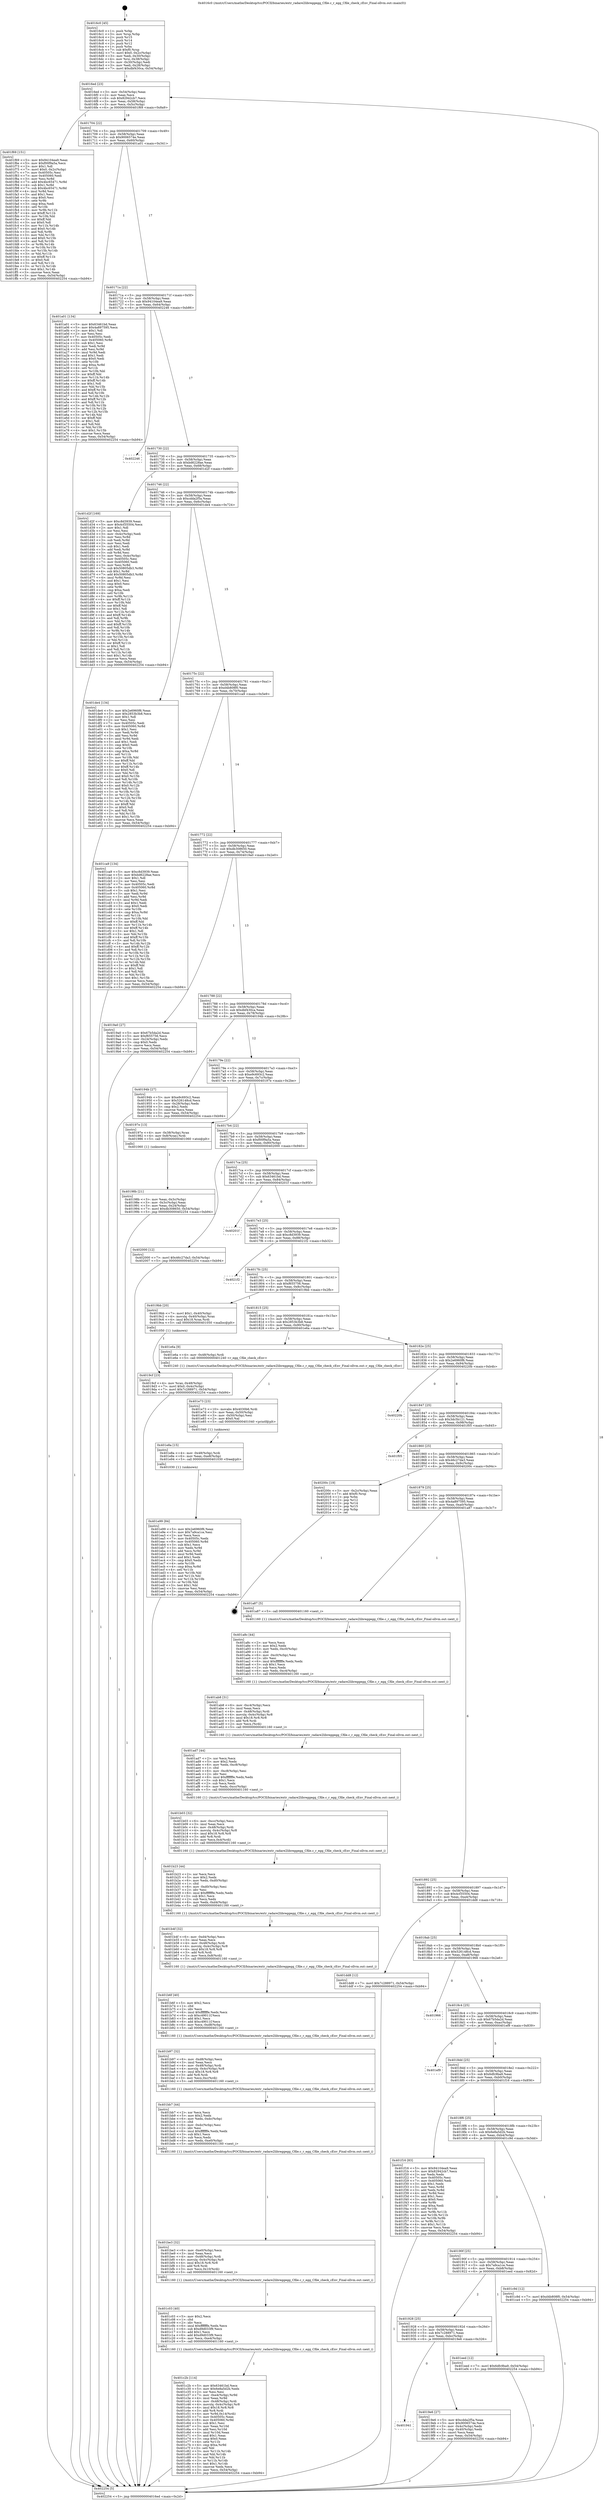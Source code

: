 digraph "0x4016c0" {
  label = "0x4016c0 (/mnt/c/Users/mathe/Desktop/tcc/POCII/binaries/extr_radare2libreggegg_Cfile.c_r_egg_Cfile_check_cEnv_Final-ollvm.out::main(0))"
  labelloc = "t"
  node[shape=record]

  Entry [label="",width=0.3,height=0.3,shape=circle,fillcolor=black,style=filled]
  "0x4016ed" [label="{
     0x4016ed [23]\l
     | [instrs]\l
     &nbsp;&nbsp;0x4016ed \<+3\>: mov -0x54(%rbp),%eax\l
     &nbsp;&nbsp;0x4016f0 \<+2\>: mov %eax,%ecx\l
     &nbsp;&nbsp;0x4016f2 \<+6\>: sub $0x82942cb7,%ecx\l
     &nbsp;&nbsp;0x4016f8 \<+3\>: mov %eax,-0x58(%rbp)\l
     &nbsp;&nbsp;0x4016fb \<+3\>: mov %ecx,-0x5c(%rbp)\l
     &nbsp;&nbsp;0x4016fe \<+6\>: je 0000000000401f69 \<main+0x8a9\>\l
  }"]
  "0x401f69" [label="{
     0x401f69 [151]\l
     | [instrs]\l
     &nbsp;&nbsp;0x401f69 \<+5\>: mov $0x94104ea9,%eax\l
     &nbsp;&nbsp;0x401f6e \<+5\>: mov $0xf00f9a5a,%ecx\l
     &nbsp;&nbsp;0x401f73 \<+2\>: mov $0x1,%dl\l
     &nbsp;&nbsp;0x401f75 \<+7\>: movl $0x0,-0x2c(%rbp)\l
     &nbsp;&nbsp;0x401f7c \<+7\>: mov 0x40505c,%esi\l
     &nbsp;&nbsp;0x401f83 \<+7\>: mov 0x405060,%edi\l
     &nbsp;&nbsp;0x401f8a \<+3\>: mov %esi,%r8d\l
     &nbsp;&nbsp;0x401f8d \<+7\>: add $0x4bc65471,%r8d\l
     &nbsp;&nbsp;0x401f94 \<+4\>: sub $0x1,%r8d\l
     &nbsp;&nbsp;0x401f98 \<+7\>: sub $0x4bc65471,%r8d\l
     &nbsp;&nbsp;0x401f9f \<+4\>: imul %r8d,%esi\l
     &nbsp;&nbsp;0x401fa3 \<+3\>: and $0x1,%esi\l
     &nbsp;&nbsp;0x401fa6 \<+3\>: cmp $0x0,%esi\l
     &nbsp;&nbsp;0x401fa9 \<+4\>: sete %r9b\l
     &nbsp;&nbsp;0x401fad \<+3\>: cmp $0xa,%edi\l
     &nbsp;&nbsp;0x401fb0 \<+4\>: setl %r10b\l
     &nbsp;&nbsp;0x401fb4 \<+3\>: mov %r9b,%r11b\l
     &nbsp;&nbsp;0x401fb7 \<+4\>: xor $0xff,%r11b\l
     &nbsp;&nbsp;0x401fbb \<+3\>: mov %r10b,%bl\l
     &nbsp;&nbsp;0x401fbe \<+3\>: xor $0xff,%bl\l
     &nbsp;&nbsp;0x401fc1 \<+3\>: xor $0x0,%dl\l
     &nbsp;&nbsp;0x401fc4 \<+3\>: mov %r11b,%r14b\l
     &nbsp;&nbsp;0x401fc7 \<+4\>: and $0x0,%r14b\l
     &nbsp;&nbsp;0x401fcb \<+3\>: and %dl,%r9b\l
     &nbsp;&nbsp;0x401fce \<+3\>: mov %bl,%r15b\l
     &nbsp;&nbsp;0x401fd1 \<+4\>: and $0x0,%r15b\l
     &nbsp;&nbsp;0x401fd5 \<+3\>: and %dl,%r10b\l
     &nbsp;&nbsp;0x401fd8 \<+3\>: or %r9b,%r14b\l
     &nbsp;&nbsp;0x401fdb \<+3\>: or %r10b,%r15b\l
     &nbsp;&nbsp;0x401fde \<+3\>: xor %r15b,%r14b\l
     &nbsp;&nbsp;0x401fe1 \<+3\>: or %bl,%r11b\l
     &nbsp;&nbsp;0x401fe4 \<+4\>: xor $0xff,%r11b\l
     &nbsp;&nbsp;0x401fe8 \<+3\>: or $0x0,%dl\l
     &nbsp;&nbsp;0x401feb \<+3\>: and %dl,%r11b\l
     &nbsp;&nbsp;0x401fee \<+3\>: or %r11b,%r14b\l
     &nbsp;&nbsp;0x401ff1 \<+4\>: test $0x1,%r14b\l
     &nbsp;&nbsp;0x401ff5 \<+3\>: cmovne %ecx,%eax\l
     &nbsp;&nbsp;0x401ff8 \<+3\>: mov %eax,-0x54(%rbp)\l
     &nbsp;&nbsp;0x401ffb \<+5\>: jmp 0000000000402254 \<main+0xb94\>\l
  }"]
  "0x401704" [label="{
     0x401704 [22]\l
     | [instrs]\l
     &nbsp;&nbsp;0x401704 \<+5\>: jmp 0000000000401709 \<main+0x49\>\l
     &nbsp;&nbsp;0x401709 \<+3\>: mov -0x58(%rbp),%eax\l
     &nbsp;&nbsp;0x40170c \<+5\>: sub $0x9006574e,%eax\l
     &nbsp;&nbsp;0x401711 \<+3\>: mov %eax,-0x60(%rbp)\l
     &nbsp;&nbsp;0x401714 \<+6\>: je 0000000000401a01 \<main+0x341\>\l
  }"]
  Exit [label="",width=0.3,height=0.3,shape=circle,fillcolor=black,style=filled,peripheries=2]
  "0x401a01" [label="{
     0x401a01 [134]\l
     | [instrs]\l
     &nbsp;&nbsp;0x401a01 \<+5\>: mov $0x63461bd,%eax\l
     &nbsp;&nbsp;0x401a06 \<+5\>: mov $0x4a897595,%ecx\l
     &nbsp;&nbsp;0x401a0b \<+2\>: mov $0x1,%dl\l
     &nbsp;&nbsp;0x401a0d \<+2\>: xor %esi,%esi\l
     &nbsp;&nbsp;0x401a0f \<+7\>: mov 0x40505c,%edi\l
     &nbsp;&nbsp;0x401a16 \<+8\>: mov 0x405060,%r8d\l
     &nbsp;&nbsp;0x401a1e \<+3\>: sub $0x1,%esi\l
     &nbsp;&nbsp;0x401a21 \<+3\>: mov %edi,%r9d\l
     &nbsp;&nbsp;0x401a24 \<+3\>: add %esi,%r9d\l
     &nbsp;&nbsp;0x401a27 \<+4\>: imul %r9d,%edi\l
     &nbsp;&nbsp;0x401a2b \<+3\>: and $0x1,%edi\l
     &nbsp;&nbsp;0x401a2e \<+3\>: cmp $0x0,%edi\l
     &nbsp;&nbsp;0x401a31 \<+4\>: sete %r10b\l
     &nbsp;&nbsp;0x401a35 \<+4\>: cmp $0xa,%r8d\l
     &nbsp;&nbsp;0x401a39 \<+4\>: setl %r11b\l
     &nbsp;&nbsp;0x401a3d \<+3\>: mov %r10b,%bl\l
     &nbsp;&nbsp;0x401a40 \<+3\>: xor $0xff,%bl\l
     &nbsp;&nbsp;0x401a43 \<+3\>: mov %r11b,%r14b\l
     &nbsp;&nbsp;0x401a46 \<+4\>: xor $0xff,%r14b\l
     &nbsp;&nbsp;0x401a4a \<+3\>: xor $0x1,%dl\l
     &nbsp;&nbsp;0x401a4d \<+3\>: mov %bl,%r15b\l
     &nbsp;&nbsp;0x401a50 \<+4\>: and $0xff,%r15b\l
     &nbsp;&nbsp;0x401a54 \<+3\>: and %dl,%r10b\l
     &nbsp;&nbsp;0x401a57 \<+3\>: mov %r14b,%r12b\l
     &nbsp;&nbsp;0x401a5a \<+4\>: and $0xff,%r12b\l
     &nbsp;&nbsp;0x401a5e \<+3\>: and %dl,%r11b\l
     &nbsp;&nbsp;0x401a61 \<+3\>: or %r10b,%r15b\l
     &nbsp;&nbsp;0x401a64 \<+3\>: or %r11b,%r12b\l
     &nbsp;&nbsp;0x401a67 \<+3\>: xor %r12b,%r15b\l
     &nbsp;&nbsp;0x401a6a \<+3\>: or %r14b,%bl\l
     &nbsp;&nbsp;0x401a6d \<+3\>: xor $0xff,%bl\l
     &nbsp;&nbsp;0x401a70 \<+3\>: or $0x1,%dl\l
     &nbsp;&nbsp;0x401a73 \<+2\>: and %dl,%bl\l
     &nbsp;&nbsp;0x401a75 \<+3\>: or %bl,%r15b\l
     &nbsp;&nbsp;0x401a78 \<+4\>: test $0x1,%r15b\l
     &nbsp;&nbsp;0x401a7c \<+3\>: cmovne %ecx,%eax\l
     &nbsp;&nbsp;0x401a7f \<+3\>: mov %eax,-0x54(%rbp)\l
     &nbsp;&nbsp;0x401a82 \<+5\>: jmp 0000000000402254 \<main+0xb94\>\l
  }"]
  "0x40171a" [label="{
     0x40171a [22]\l
     | [instrs]\l
     &nbsp;&nbsp;0x40171a \<+5\>: jmp 000000000040171f \<main+0x5f\>\l
     &nbsp;&nbsp;0x40171f \<+3\>: mov -0x58(%rbp),%eax\l
     &nbsp;&nbsp;0x401722 \<+5\>: sub $0x94104ea9,%eax\l
     &nbsp;&nbsp;0x401727 \<+3\>: mov %eax,-0x64(%rbp)\l
     &nbsp;&nbsp;0x40172a \<+6\>: je 0000000000402246 \<main+0xb86\>\l
  }"]
  "0x401e99" [label="{
     0x401e99 [84]\l
     | [instrs]\l
     &nbsp;&nbsp;0x401e99 \<+5\>: mov $0x2e6960f6,%eax\l
     &nbsp;&nbsp;0x401e9e \<+5\>: mov $0x7a9ca1ce,%esi\l
     &nbsp;&nbsp;0x401ea3 \<+2\>: xor %ecx,%ecx\l
     &nbsp;&nbsp;0x401ea5 \<+7\>: mov 0x40505c,%edx\l
     &nbsp;&nbsp;0x401eac \<+8\>: mov 0x405060,%r8d\l
     &nbsp;&nbsp;0x401eb4 \<+3\>: sub $0x1,%ecx\l
     &nbsp;&nbsp;0x401eb7 \<+3\>: mov %edx,%r9d\l
     &nbsp;&nbsp;0x401eba \<+3\>: add %ecx,%r9d\l
     &nbsp;&nbsp;0x401ebd \<+4\>: imul %r9d,%edx\l
     &nbsp;&nbsp;0x401ec1 \<+3\>: and $0x1,%edx\l
     &nbsp;&nbsp;0x401ec4 \<+3\>: cmp $0x0,%edx\l
     &nbsp;&nbsp;0x401ec7 \<+4\>: sete %r10b\l
     &nbsp;&nbsp;0x401ecb \<+4\>: cmp $0xa,%r8d\l
     &nbsp;&nbsp;0x401ecf \<+4\>: setl %r11b\l
     &nbsp;&nbsp;0x401ed3 \<+3\>: mov %r10b,%bl\l
     &nbsp;&nbsp;0x401ed6 \<+3\>: and %r11b,%bl\l
     &nbsp;&nbsp;0x401ed9 \<+3\>: xor %r11b,%r10b\l
     &nbsp;&nbsp;0x401edc \<+3\>: or %r10b,%bl\l
     &nbsp;&nbsp;0x401edf \<+3\>: test $0x1,%bl\l
     &nbsp;&nbsp;0x401ee2 \<+3\>: cmovne %esi,%eax\l
     &nbsp;&nbsp;0x401ee5 \<+3\>: mov %eax,-0x54(%rbp)\l
     &nbsp;&nbsp;0x401ee8 \<+5\>: jmp 0000000000402254 \<main+0xb94\>\l
  }"]
  "0x402246" [label="{
     0x402246\l
  }", style=dashed]
  "0x401730" [label="{
     0x401730 [22]\l
     | [instrs]\l
     &nbsp;&nbsp;0x401730 \<+5\>: jmp 0000000000401735 \<main+0x75\>\l
     &nbsp;&nbsp;0x401735 \<+3\>: mov -0x58(%rbp),%eax\l
     &nbsp;&nbsp;0x401738 \<+5\>: sub $0xbd6228ae,%eax\l
     &nbsp;&nbsp;0x40173d \<+3\>: mov %eax,-0x68(%rbp)\l
     &nbsp;&nbsp;0x401740 \<+6\>: je 0000000000401d2f \<main+0x66f\>\l
  }"]
  "0x401e8a" [label="{
     0x401e8a [15]\l
     | [instrs]\l
     &nbsp;&nbsp;0x401e8a \<+4\>: mov -0x48(%rbp),%rdi\l
     &nbsp;&nbsp;0x401e8e \<+6\>: mov %eax,-0xe8(%rbp)\l
     &nbsp;&nbsp;0x401e94 \<+5\>: call 0000000000401030 \<free@plt\>\l
     | [calls]\l
     &nbsp;&nbsp;0x401030 \{1\} (unknown)\l
  }"]
  "0x401d2f" [label="{
     0x401d2f [169]\l
     | [instrs]\l
     &nbsp;&nbsp;0x401d2f \<+5\>: mov $0xc8d3939,%eax\l
     &nbsp;&nbsp;0x401d34 \<+5\>: mov $0x4cf35504,%ecx\l
     &nbsp;&nbsp;0x401d39 \<+2\>: mov $0x1,%dl\l
     &nbsp;&nbsp;0x401d3b \<+2\>: xor %esi,%esi\l
     &nbsp;&nbsp;0x401d3d \<+3\>: mov -0x4c(%rbp),%edi\l
     &nbsp;&nbsp;0x401d40 \<+3\>: mov %esi,%r8d\l
     &nbsp;&nbsp;0x401d43 \<+3\>: sub %edi,%r8d\l
     &nbsp;&nbsp;0x401d46 \<+2\>: mov %esi,%edi\l
     &nbsp;&nbsp;0x401d48 \<+3\>: sub $0x1,%edi\l
     &nbsp;&nbsp;0x401d4b \<+3\>: add %edi,%r8d\l
     &nbsp;&nbsp;0x401d4e \<+3\>: sub %r8d,%esi\l
     &nbsp;&nbsp;0x401d51 \<+3\>: mov %esi,-0x4c(%rbp)\l
     &nbsp;&nbsp;0x401d54 \<+7\>: mov 0x40505c,%esi\l
     &nbsp;&nbsp;0x401d5b \<+7\>: mov 0x405060,%edi\l
     &nbsp;&nbsp;0x401d62 \<+3\>: mov %esi,%r8d\l
     &nbsp;&nbsp;0x401d65 \<+7\>: sub $0x50805db3,%r8d\l
     &nbsp;&nbsp;0x401d6c \<+4\>: sub $0x1,%r8d\l
     &nbsp;&nbsp;0x401d70 \<+7\>: add $0x50805db3,%r8d\l
     &nbsp;&nbsp;0x401d77 \<+4\>: imul %r8d,%esi\l
     &nbsp;&nbsp;0x401d7b \<+3\>: and $0x1,%esi\l
     &nbsp;&nbsp;0x401d7e \<+3\>: cmp $0x0,%esi\l
     &nbsp;&nbsp;0x401d81 \<+4\>: sete %r9b\l
     &nbsp;&nbsp;0x401d85 \<+3\>: cmp $0xa,%edi\l
     &nbsp;&nbsp;0x401d88 \<+4\>: setl %r10b\l
     &nbsp;&nbsp;0x401d8c \<+3\>: mov %r9b,%r11b\l
     &nbsp;&nbsp;0x401d8f \<+4\>: xor $0xff,%r11b\l
     &nbsp;&nbsp;0x401d93 \<+3\>: mov %r10b,%bl\l
     &nbsp;&nbsp;0x401d96 \<+3\>: xor $0xff,%bl\l
     &nbsp;&nbsp;0x401d99 \<+3\>: xor $0x1,%dl\l
     &nbsp;&nbsp;0x401d9c \<+3\>: mov %r11b,%r14b\l
     &nbsp;&nbsp;0x401d9f \<+4\>: and $0xff,%r14b\l
     &nbsp;&nbsp;0x401da3 \<+3\>: and %dl,%r9b\l
     &nbsp;&nbsp;0x401da6 \<+3\>: mov %bl,%r15b\l
     &nbsp;&nbsp;0x401da9 \<+4\>: and $0xff,%r15b\l
     &nbsp;&nbsp;0x401dad \<+3\>: and %dl,%r10b\l
     &nbsp;&nbsp;0x401db0 \<+3\>: or %r9b,%r14b\l
     &nbsp;&nbsp;0x401db3 \<+3\>: or %r10b,%r15b\l
     &nbsp;&nbsp;0x401db6 \<+3\>: xor %r15b,%r14b\l
     &nbsp;&nbsp;0x401db9 \<+3\>: or %bl,%r11b\l
     &nbsp;&nbsp;0x401dbc \<+4\>: xor $0xff,%r11b\l
     &nbsp;&nbsp;0x401dc0 \<+3\>: or $0x1,%dl\l
     &nbsp;&nbsp;0x401dc3 \<+3\>: and %dl,%r11b\l
     &nbsp;&nbsp;0x401dc6 \<+3\>: or %r11b,%r14b\l
     &nbsp;&nbsp;0x401dc9 \<+4\>: test $0x1,%r14b\l
     &nbsp;&nbsp;0x401dcd \<+3\>: cmovne %ecx,%eax\l
     &nbsp;&nbsp;0x401dd0 \<+3\>: mov %eax,-0x54(%rbp)\l
     &nbsp;&nbsp;0x401dd3 \<+5\>: jmp 0000000000402254 \<main+0xb94\>\l
  }"]
  "0x401746" [label="{
     0x401746 [22]\l
     | [instrs]\l
     &nbsp;&nbsp;0x401746 \<+5\>: jmp 000000000040174b \<main+0x8b\>\l
     &nbsp;&nbsp;0x40174b \<+3\>: mov -0x58(%rbp),%eax\l
     &nbsp;&nbsp;0x40174e \<+5\>: sub $0xcdda2f5a,%eax\l
     &nbsp;&nbsp;0x401753 \<+3\>: mov %eax,-0x6c(%rbp)\l
     &nbsp;&nbsp;0x401756 \<+6\>: je 0000000000401de4 \<main+0x724\>\l
  }"]
  "0x401e73" [label="{
     0x401e73 [23]\l
     | [instrs]\l
     &nbsp;&nbsp;0x401e73 \<+10\>: movabs $0x4030b6,%rdi\l
     &nbsp;&nbsp;0x401e7d \<+3\>: mov %eax,-0x50(%rbp)\l
     &nbsp;&nbsp;0x401e80 \<+3\>: mov -0x50(%rbp),%esi\l
     &nbsp;&nbsp;0x401e83 \<+2\>: mov $0x0,%al\l
     &nbsp;&nbsp;0x401e85 \<+5\>: call 0000000000401040 \<printf@plt\>\l
     | [calls]\l
     &nbsp;&nbsp;0x401040 \{1\} (unknown)\l
  }"]
  "0x401de4" [label="{
     0x401de4 [134]\l
     | [instrs]\l
     &nbsp;&nbsp;0x401de4 \<+5\>: mov $0x2e6960f6,%eax\l
     &nbsp;&nbsp;0x401de9 \<+5\>: mov $0x2853b3b8,%ecx\l
     &nbsp;&nbsp;0x401dee \<+2\>: mov $0x1,%dl\l
     &nbsp;&nbsp;0x401df0 \<+2\>: xor %esi,%esi\l
     &nbsp;&nbsp;0x401df2 \<+7\>: mov 0x40505c,%edi\l
     &nbsp;&nbsp;0x401df9 \<+8\>: mov 0x405060,%r8d\l
     &nbsp;&nbsp;0x401e01 \<+3\>: sub $0x1,%esi\l
     &nbsp;&nbsp;0x401e04 \<+3\>: mov %edi,%r9d\l
     &nbsp;&nbsp;0x401e07 \<+3\>: add %esi,%r9d\l
     &nbsp;&nbsp;0x401e0a \<+4\>: imul %r9d,%edi\l
     &nbsp;&nbsp;0x401e0e \<+3\>: and $0x1,%edi\l
     &nbsp;&nbsp;0x401e11 \<+3\>: cmp $0x0,%edi\l
     &nbsp;&nbsp;0x401e14 \<+4\>: sete %r10b\l
     &nbsp;&nbsp;0x401e18 \<+4\>: cmp $0xa,%r8d\l
     &nbsp;&nbsp;0x401e1c \<+4\>: setl %r11b\l
     &nbsp;&nbsp;0x401e20 \<+3\>: mov %r10b,%bl\l
     &nbsp;&nbsp;0x401e23 \<+3\>: xor $0xff,%bl\l
     &nbsp;&nbsp;0x401e26 \<+3\>: mov %r11b,%r14b\l
     &nbsp;&nbsp;0x401e29 \<+4\>: xor $0xff,%r14b\l
     &nbsp;&nbsp;0x401e2d \<+3\>: xor $0x0,%dl\l
     &nbsp;&nbsp;0x401e30 \<+3\>: mov %bl,%r15b\l
     &nbsp;&nbsp;0x401e33 \<+4\>: and $0x0,%r15b\l
     &nbsp;&nbsp;0x401e37 \<+3\>: and %dl,%r10b\l
     &nbsp;&nbsp;0x401e3a \<+3\>: mov %r14b,%r12b\l
     &nbsp;&nbsp;0x401e3d \<+4\>: and $0x0,%r12b\l
     &nbsp;&nbsp;0x401e41 \<+3\>: and %dl,%r11b\l
     &nbsp;&nbsp;0x401e44 \<+3\>: or %r10b,%r15b\l
     &nbsp;&nbsp;0x401e47 \<+3\>: or %r11b,%r12b\l
     &nbsp;&nbsp;0x401e4a \<+3\>: xor %r12b,%r15b\l
     &nbsp;&nbsp;0x401e4d \<+3\>: or %r14b,%bl\l
     &nbsp;&nbsp;0x401e50 \<+3\>: xor $0xff,%bl\l
     &nbsp;&nbsp;0x401e53 \<+3\>: or $0x0,%dl\l
     &nbsp;&nbsp;0x401e56 \<+2\>: and %dl,%bl\l
     &nbsp;&nbsp;0x401e58 \<+3\>: or %bl,%r15b\l
     &nbsp;&nbsp;0x401e5b \<+4\>: test $0x1,%r15b\l
     &nbsp;&nbsp;0x401e5f \<+3\>: cmovne %ecx,%eax\l
     &nbsp;&nbsp;0x401e62 \<+3\>: mov %eax,-0x54(%rbp)\l
     &nbsp;&nbsp;0x401e65 \<+5\>: jmp 0000000000402254 \<main+0xb94\>\l
  }"]
  "0x40175c" [label="{
     0x40175c [22]\l
     | [instrs]\l
     &nbsp;&nbsp;0x40175c \<+5\>: jmp 0000000000401761 \<main+0xa1\>\l
     &nbsp;&nbsp;0x401761 \<+3\>: mov -0x58(%rbp),%eax\l
     &nbsp;&nbsp;0x401764 \<+5\>: sub $0xd4b808f0,%eax\l
     &nbsp;&nbsp;0x401769 \<+3\>: mov %eax,-0x70(%rbp)\l
     &nbsp;&nbsp;0x40176c \<+6\>: je 0000000000401ca9 \<main+0x5e9\>\l
  }"]
  "0x401c2b" [label="{
     0x401c2b [114]\l
     | [instrs]\l
     &nbsp;&nbsp;0x401c2b \<+5\>: mov $0x63461bd,%ecx\l
     &nbsp;&nbsp;0x401c30 \<+5\>: mov $0x6e8a5d2b,%edx\l
     &nbsp;&nbsp;0x401c35 \<+2\>: xor %esi,%esi\l
     &nbsp;&nbsp;0x401c37 \<+7\>: mov -0xe4(%rbp),%r9d\l
     &nbsp;&nbsp;0x401c3e \<+4\>: imul %eax,%r9d\l
     &nbsp;&nbsp;0x401c42 \<+4\>: mov -0x48(%rbp),%rdi\l
     &nbsp;&nbsp;0x401c46 \<+4\>: movslq -0x4c(%rbp),%r8\l
     &nbsp;&nbsp;0x401c4a \<+4\>: imul $0x18,%r8,%r8\l
     &nbsp;&nbsp;0x401c4e \<+3\>: add %r8,%rdi\l
     &nbsp;&nbsp;0x401c51 \<+4\>: mov %r9d,0x14(%rdi)\l
     &nbsp;&nbsp;0x401c55 \<+7\>: mov 0x40505c,%eax\l
     &nbsp;&nbsp;0x401c5c \<+8\>: mov 0x405060,%r9d\l
     &nbsp;&nbsp;0x401c64 \<+3\>: sub $0x1,%esi\l
     &nbsp;&nbsp;0x401c67 \<+3\>: mov %eax,%r10d\l
     &nbsp;&nbsp;0x401c6a \<+3\>: add %esi,%r10d\l
     &nbsp;&nbsp;0x401c6d \<+4\>: imul %r10d,%eax\l
     &nbsp;&nbsp;0x401c71 \<+3\>: and $0x1,%eax\l
     &nbsp;&nbsp;0x401c74 \<+3\>: cmp $0x0,%eax\l
     &nbsp;&nbsp;0x401c77 \<+4\>: sete %r11b\l
     &nbsp;&nbsp;0x401c7b \<+4\>: cmp $0xa,%r9d\l
     &nbsp;&nbsp;0x401c7f \<+3\>: setl %bl\l
     &nbsp;&nbsp;0x401c82 \<+3\>: mov %r11b,%r14b\l
     &nbsp;&nbsp;0x401c85 \<+3\>: and %bl,%r14b\l
     &nbsp;&nbsp;0x401c88 \<+3\>: xor %bl,%r11b\l
     &nbsp;&nbsp;0x401c8b \<+3\>: or %r11b,%r14b\l
     &nbsp;&nbsp;0x401c8e \<+4\>: test $0x1,%r14b\l
     &nbsp;&nbsp;0x401c92 \<+3\>: cmovne %edx,%ecx\l
     &nbsp;&nbsp;0x401c95 \<+3\>: mov %ecx,-0x54(%rbp)\l
     &nbsp;&nbsp;0x401c98 \<+5\>: jmp 0000000000402254 \<main+0xb94\>\l
  }"]
  "0x401ca9" [label="{
     0x401ca9 [134]\l
     | [instrs]\l
     &nbsp;&nbsp;0x401ca9 \<+5\>: mov $0xc8d3939,%eax\l
     &nbsp;&nbsp;0x401cae \<+5\>: mov $0xbd6228ae,%ecx\l
     &nbsp;&nbsp;0x401cb3 \<+2\>: mov $0x1,%dl\l
     &nbsp;&nbsp;0x401cb5 \<+2\>: xor %esi,%esi\l
     &nbsp;&nbsp;0x401cb7 \<+7\>: mov 0x40505c,%edi\l
     &nbsp;&nbsp;0x401cbe \<+8\>: mov 0x405060,%r8d\l
     &nbsp;&nbsp;0x401cc6 \<+3\>: sub $0x1,%esi\l
     &nbsp;&nbsp;0x401cc9 \<+3\>: mov %edi,%r9d\l
     &nbsp;&nbsp;0x401ccc \<+3\>: add %esi,%r9d\l
     &nbsp;&nbsp;0x401ccf \<+4\>: imul %r9d,%edi\l
     &nbsp;&nbsp;0x401cd3 \<+3\>: and $0x1,%edi\l
     &nbsp;&nbsp;0x401cd6 \<+3\>: cmp $0x0,%edi\l
     &nbsp;&nbsp;0x401cd9 \<+4\>: sete %r10b\l
     &nbsp;&nbsp;0x401cdd \<+4\>: cmp $0xa,%r8d\l
     &nbsp;&nbsp;0x401ce1 \<+4\>: setl %r11b\l
     &nbsp;&nbsp;0x401ce5 \<+3\>: mov %r10b,%bl\l
     &nbsp;&nbsp;0x401ce8 \<+3\>: xor $0xff,%bl\l
     &nbsp;&nbsp;0x401ceb \<+3\>: mov %r11b,%r14b\l
     &nbsp;&nbsp;0x401cee \<+4\>: xor $0xff,%r14b\l
     &nbsp;&nbsp;0x401cf2 \<+3\>: xor $0x1,%dl\l
     &nbsp;&nbsp;0x401cf5 \<+3\>: mov %bl,%r15b\l
     &nbsp;&nbsp;0x401cf8 \<+4\>: and $0xff,%r15b\l
     &nbsp;&nbsp;0x401cfc \<+3\>: and %dl,%r10b\l
     &nbsp;&nbsp;0x401cff \<+3\>: mov %r14b,%r12b\l
     &nbsp;&nbsp;0x401d02 \<+4\>: and $0xff,%r12b\l
     &nbsp;&nbsp;0x401d06 \<+3\>: and %dl,%r11b\l
     &nbsp;&nbsp;0x401d09 \<+3\>: or %r10b,%r15b\l
     &nbsp;&nbsp;0x401d0c \<+3\>: or %r11b,%r12b\l
     &nbsp;&nbsp;0x401d0f \<+3\>: xor %r12b,%r15b\l
     &nbsp;&nbsp;0x401d12 \<+3\>: or %r14b,%bl\l
     &nbsp;&nbsp;0x401d15 \<+3\>: xor $0xff,%bl\l
     &nbsp;&nbsp;0x401d18 \<+3\>: or $0x1,%dl\l
     &nbsp;&nbsp;0x401d1b \<+2\>: and %dl,%bl\l
     &nbsp;&nbsp;0x401d1d \<+3\>: or %bl,%r15b\l
     &nbsp;&nbsp;0x401d20 \<+4\>: test $0x1,%r15b\l
     &nbsp;&nbsp;0x401d24 \<+3\>: cmovne %ecx,%eax\l
     &nbsp;&nbsp;0x401d27 \<+3\>: mov %eax,-0x54(%rbp)\l
     &nbsp;&nbsp;0x401d2a \<+5\>: jmp 0000000000402254 \<main+0xb94\>\l
  }"]
  "0x401772" [label="{
     0x401772 [22]\l
     | [instrs]\l
     &nbsp;&nbsp;0x401772 \<+5\>: jmp 0000000000401777 \<main+0xb7\>\l
     &nbsp;&nbsp;0x401777 \<+3\>: mov -0x58(%rbp),%eax\l
     &nbsp;&nbsp;0x40177a \<+5\>: sub $0xdb308650,%eax\l
     &nbsp;&nbsp;0x40177f \<+3\>: mov %eax,-0x74(%rbp)\l
     &nbsp;&nbsp;0x401782 \<+6\>: je 00000000004019a0 \<main+0x2e0\>\l
  }"]
  "0x401c03" [label="{
     0x401c03 [40]\l
     | [instrs]\l
     &nbsp;&nbsp;0x401c03 \<+5\>: mov $0x2,%ecx\l
     &nbsp;&nbsp;0x401c08 \<+1\>: cltd\l
     &nbsp;&nbsp;0x401c09 \<+2\>: idiv %ecx\l
     &nbsp;&nbsp;0x401c0b \<+6\>: imul $0xfffffffe,%edx,%ecx\l
     &nbsp;&nbsp;0x401c11 \<+6\>: sub $0xd9d033f9,%ecx\l
     &nbsp;&nbsp;0x401c17 \<+3\>: add $0x1,%ecx\l
     &nbsp;&nbsp;0x401c1a \<+6\>: add $0xd9d033f9,%ecx\l
     &nbsp;&nbsp;0x401c20 \<+6\>: mov %ecx,-0xe4(%rbp)\l
     &nbsp;&nbsp;0x401c26 \<+5\>: call 0000000000401160 \<next_i\>\l
     | [calls]\l
     &nbsp;&nbsp;0x401160 \{1\} (/mnt/c/Users/mathe/Desktop/tcc/POCII/binaries/extr_radare2libreggegg_Cfile.c_r_egg_Cfile_check_cEnv_Final-ollvm.out::next_i)\l
  }"]
  "0x4019a0" [label="{
     0x4019a0 [27]\l
     | [instrs]\l
     &nbsp;&nbsp;0x4019a0 \<+5\>: mov $0x67b5da2d,%eax\l
     &nbsp;&nbsp;0x4019a5 \<+5\>: mov $0xf655756,%ecx\l
     &nbsp;&nbsp;0x4019aa \<+3\>: mov -0x24(%rbp),%edx\l
     &nbsp;&nbsp;0x4019ad \<+3\>: cmp $0x0,%edx\l
     &nbsp;&nbsp;0x4019b0 \<+3\>: cmove %ecx,%eax\l
     &nbsp;&nbsp;0x4019b3 \<+3\>: mov %eax,-0x54(%rbp)\l
     &nbsp;&nbsp;0x4019b6 \<+5\>: jmp 0000000000402254 \<main+0xb94\>\l
  }"]
  "0x401788" [label="{
     0x401788 [22]\l
     | [instrs]\l
     &nbsp;&nbsp;0x401788 \<+5\>: jmp 000000000040178d \<main+0xcd\>\l
     &nbsp;&nbsp;0x40178d \<+3\>: mov -0x58(%rbp),%eax\l
     &nbsp;&nbsp;0x401790 \<+5\>: sub $0xdbf430ca,%eax\l
     &nbsp;&nbsp;0x401795 \<+3\>: mov %eax,-0x78(%rbp)\l
     &nbsp;&nbsp;0x401798 \<+6\>: je 000000000040194b \<main+0x28b\>\l
  }"]
  "0x401be3" [label="{
     0x401be3 [32]\l
     | [instrs]\l
     &nbsp;&nbsp;0x401be3 \<+6\>: mov -0xe0(%rbp),%ecx\l
     &nbsp;&nbsp;0x401be9 \<+3\>: imul %eax,%ecx\l
     &nbsp;&nbsp;0x401bec \<+4\>: mov -0x48(%rbp),%rdi\l
     &nbsp;&nbsp;0x401bf0 \<+4\>: movslq -0x4c(%rbp),%r8\l
     &nbsp;&nbsp;0x401bf4 \<+4\>: imul $0x18,%r8,%r8\l
     &nbsp;&nbsp;0x401bf8 \<+3\>: add %r8,%rdi\l
     &nbsp;&nbsp;0x401bfb \<+3\>: mov %ecx,0x10(%rdi)\l
     &nbsp;&nbsp;0x401bfe \<+5\>: call 0000000000401160 \<next_i\>\l
     | [calls]\l
     &nbsp;&nbsp;0x401160 \{1\} (/mnt/c/Users/mathe/Desktop/tcc/POCII/binaries/extr_radare2libreggegg_Cfile.c_r_egg_Cfile_check_cEnv_Final-ollvm.out::next_i)\l
  }"]
  "0x40194b" [label="{
     0x40194b [27]\l
     | [instrs]\l
     &nbsp;&nbsp;0x40194b \<+5\>: mov $0xe9c693c2,%eax\l
     &nbsp;&nbsp;0x401950 \<+5\>: mov $0x526148cd,%ecx\l
     &nbsp;&nbsp;0x401955 \<+3\>: mov -0x28(%rbp),%edx\l
     &nbsp;&nbsp;0x401958 \<+3\>: cmp $0x2,%edx\l
     &nbsp;&nbsp;0x40195b \<+3\>: cmovne %ecx,%eax\l
     &nbsp;&nbsp;0x40195e \<+3\>: mov %eax,-0x54(%rbp)\l
     &nbsp;&nbsp;0x401961 \<+5\>: jmp 0000000000402254 \<main+0xb94\>\l
  }"]
  "0x40179e" [label="{
     0x40179e [22]\l
     | [instrs]\l
     &nbsp;&nbsp;0x40179e \<+5\>: jmp 00000000004017a3 \<main+0xe3\>\l
     &nbsp;&nbsp;0x4017a3 \<+3\>: mov -0x58(%rbp),%eax\l
     &nbsp;&nbsp;0x4017a6 \<+5\>: sub $0xe9c693c2,%eax\l
     &nbsp;&nbsp;0x4017ab \<+3\>: mov %eax,-0x7c(%rbp)\l
     &nbsp;&nbsp;0x4017ae \<+6\>: je 000000000040197e \<main+0x2be\>\l
  }"]
  "0x402254" [label="{
     0x402254 [5]\l
     | [instrs]\l
     &nbsp;&nbsp;0x402254 \<+5\>: jmp 00000000004016ed \<main+0x2d\>\l
  }"]
  "0x4016c0" [label="{
     0x4016c0 [45]\l
     | [instrs]\l
     &nbsp;&nbsp;0x4016c0 \<+1\>: push %rbp\l
     &nbsp;&nbsp;0x4016c1 \<+3\>: mov %rsp,%rbp\l
     &nbsp;&nbsp;0x4016c4 \<+2\>: push %r15\l
     &nbsp;&nbsp;0x4016c6 \<+2\>: push %r14\l
     &nbsp;&nbsp;0x4016c8 \<+2\>: push %r12\l
     &nbsp;&nbsp;0x4016ca \<+1\>: push %rbx\l
     &nbsp;&nbsp;0x4016cb \<+7\>: sub $0xf0,%rsp\l
     &nbsp;&nbsp;0x4016d2 \<+7\>: movl $0x0,-0x2c(%rbp)\l
     &nbsp;&nbsp;0x4016d9 \<+3\>: mov %edi,-0x30(%rbp)\l
     &nbsp;&nbsp;0x4016dc \<+4\>: mov %rsi,-0x38(%rbp)\l
     &nbsp;&nbsp;0x4016e0 \<+3\>: mov -0x30(%rbp),%edi\l
     &nbsp;&nbsp;0x4016e3 \<+3\>: mov %edi,-0x28(%rbp)\l
     &nbsp;&nbsp;0x4016e6 \<+7\>: movl $0xdbf430ca,-0x54(%rbp)\l
  }"]
  "0x401bb7" [label="{
     0x401bb7 [44]\l
     | [instrs]\l
     &nbsp;&nbsp;0x401bb7 \<+2\>: xor %ecx,%ecx\l
     &nbsp;&nbsp;0x401bb9 \<+5\>: mov $0x2,%edx\l
     &nbsp;&nbsp;0x401bbe \<+6\>: mov %edx,-0xdc(%rbp)\l
     &nbsp;&nbsp;0x401bc4 \<+1\>: cltd\l
     &nbsp;&nbsp;0x401bc5 \<+6\>: mov -0xdc(%rbp),%esi\l
     &nbsp;&nbsp;0x401bcb \<+2\>: idiv %esi\l
     &nbsp;&nbsp;0x401bcd \<+6\>: imul $0xfffffffe,%edx,%edx\l
     &nbsp;&nbsp;0x401bd3 \<+3\>: sub $0x1,%ecx\l
     &nbsp;&nbsp;0x401bd6 \<+2\>: sub %ecx,%edx\l
     &nbsp;&nbsp;0x401bd8 \<+6\>: mov %edx,-0xe0(%rbp)\l
     &nbsp;&nbsp;0x401bde \<+5\>: call 0000000000401160 \<next_i\>\l
     | [calls]\l
     &nbsp;&nbsp;0x401160 \{1\} (/mnt/c/Users/mathe/Desktop/tcc/POCII/binaries/extr_radare2libreggegg_Cfile.c_r_egg_Cfile_check_cEnv_Final-ollvm.out::next_i)\l
  }"]
  "0x40197e" [label="{
     0x40197e [13]\l
     | [instrs]\l
     &nbsp;&nbsp;0x40197e \<+4\>: mov -0x38(%rbp),%rax\l
     &nbsp;&nbsp;0x401982 \<+4\>: mov 0x8(%rax),%rdi\l
     &nbsp;&nbsp;0x401986 \<+5\>: call 0000000000401060 \<atoi@plt\>\l
     | [calls]\l
     &nbsp;&nbsp;0x401060 \{1\} (unknown)\l
  }"]
  "0x4017b4" [label="{
     0x4017b4 [22]\l
     | [instrs]\l
     &nbsp;&nbsp;0x4017b4 \<+5\>: jmp 00000000004017b9 \<main+0xf9\>\l
     &nbsp;&nbsp;0x4017b9 \<+3\>: mov -0x58(%rbp),%eax\l
     &nbsp;&nbsp;0x4017bc \<+5\>: sub $0xf00f9a5a,%eax\l
     &nbsp;&nbsp;0x4017c1 \<+3\>: mov %eax,-0x80(%rbp)\l
     &nbsp;&nbsp;0x4017c4 \<+6\>: je 0000000000402000 \<main+0x940\>\l
  }"]
  "0x40198b" [label="{
     0x40198b [21]\l
     | [instrs]\l
     &nbsp;&nbsp;0x40198b \<+3\>: mov %eax,-0x3c(%rbp)\l
     &nbsp;&nbsp;0x40198e \<+3\>: mov -0x3c(%rbp),%eax\l
     &nbsp;&nbsp;0x401991 \<+3\>: mov %eax,-0x24(%rbp)\l
     &nbsp;&nbsp;0x401994 \<+7\>: movl $0xdb308650,-0x54(%rbp)\l
     &nbsp;&nbsp;0x40199b \<+5\>: jmp 0000000000402254 \<main+0xb94\>\l
  }"]
  "0x401b97" [label="{
     0x401b97 [32]\l
     | [instrs]\l
     &nbsp;&nbsp;0x401b97 \<+6\>: mov -0xd8(%rbp),%ecx\l
     &nbsp;&nbsp;0x401b9d \<+3\>: imul %eax,%ecx\l
     &nbsp;&nbsp;0x401ba0 \<+4\>: mov -0x48(%rbp),%rdi\l
     &nbsp;&nbsp;0x401ba4 \<+4\>: movslq -0x4c(%rbp),%r8\l
     &nbsp;&nbsp;0x401ba8 \<+4\>: imul $0x18,%r8,%r8\l
     &nbsp;&nbsp;0x401bac \<+3\>: add %r8,%rdi\l
     &nbsp;&nbsp;0x401baf \<+3\>: mov %ecx,0xc(%rdi)\l
     &nbsp;&nbsp;0x401bb2 \<+5\>: call 0000000000401160 \<next_i\>\l
     | [calls]\l
     &nbsp;&nbsp;0x401160 \{1\} (/mnt/c/Users/mathe/Desktop/tcc/POCII/binaries/extr_radare2libreggegg_Cfile.c_r_egg_Cfile_check_cEnv_Final-ollvm.out::next_i)\l
  }"]
  "0x402000" [label="{
     0x402000 [12]\l
     | [instrs]\l
     &nbsp;&nbsp;0x402000 \<+7\>: movl $0x46c27da3,-0x54(%rbp)\l
     &nbsp;&nbsp;0x402007 \<+5\>: jmp 0000000000402254 \<main+0xb94\>\l
  }"]
  "0x4017ca" [label="{
     0x4017ca [25]\l
     | [instrs]\l
     &nbsp;&nbsp;0x4017ca \<+5\>: jmp 00000000004017cf \<main+0x10f\>\l
     &nbsp;&nbsp;0x4017cf \<+3\>: mov -0x58(%rbp),%eax\l
     &nbsp;&nbsp;0x4017d2 \<+5\>: sub $0x63461bd,%eax\l
     &nbsp;&nbsp;0x4017d7 \<+6\>: mov %eax,-0x84(%rbp)\l
     &nbsp;&nbsp;0x4017dd \<+6\>: je 000000000040201f \<main+0x95f\>\l
  }"]
  "0x401b6f" [label="{
     0x401b6f [40]\l
     | [instrs]\l
     &nbsp;&nbsp;0x401b6f \<+5\>: mov $0x2,%ecx\l
     &nbsp;&nbsp;0x401b74 \<+1\>: cltd\l
     &nbsp;&nbsp;0x401b75 \<+2\>: idiv %ecx\l
     &nbsp;&nbsp;0x401b77 \<+6\>: imul $0xfffffffe,%edx,%ecx\l
     &nbsp;&nbsp;0x401b7d \<+6\>: sub $0xc49011f,%ecx\l
     &nbsp;&nbsp;0x401b83 \<+3\>: add $0x1,%ecx\l
     &nbsp;&nbsp;0x401b86 \<+6\>: add $0xc49011f,%ecx\l
     &nbsp;&nbsp;0x401b8c \<+6\>: mov %ecx,-0xd8(%rbp)\l
     &nbsp;&nbsp;0x401b92 \<+5\>: call 0000000000401160 \<next_i\>\l
     | [calls]\l
     &nbsp;&nbsp;0x401160 \{1\} (/mnt/c/Users/mathe/Desktop/tcc/POCII/binaries/extr_radare2libreggegg_Cfile.c_r_egg_Cfile_check_cEnv_Final-ollvm.out::next_i)\l
  }"]
  "0x40201f" [label="{
     0x40201f\l
  }", style=dashed]
  "0x4017e3" [label="{
     0x4017e3 [25]\l
     | [instrs]\l
     &nbsp;&nbsp;0x4017e3 \<+5\>: jmp 00000000004017e8 \<main+0x128\>\l
     &nbsp;&nbsp;0x4017e8 \<+3\>: mov -0x58(%rbp),%eax\l
     &nbsp;&nbsp;0x4017eb \<+5\>: sub $0xc8d3939,%eax\l
     &nbsp;&nbsp;0x4017f0 \<+6\>: mov %eax,-0x88(%rbp)\l
     &nbsp;&nbsp;0x4017f6 \<+6\>: je 00000000004021f2 \<main+0xb32\>\l
  }"]
  "0x401b4f" [label="{
     0x401b4f [32]\l
     | [instrs]\l
     &nbsp;&nbsp;0x401b4f \<+6\>: mov -0xd4(%rbp),%ecx\l
     &nbsp;&nbsp;0x401b55 \<+3\>: imul %eax,%ecx\l
     &nbsp;&nbsp;0x401b58 \<+4\>: mov -0x48(%rbp),%rdi\l
     &nbsp;&nbsp;0x401b5c \<+4\>: movslq -0x4c(%rbp),%r8\l
     &nbsp;&nbsp;0x401b60 \<+4\>: imul $0x18,%r8,%r8\l
     &nbsp;&nbsp;0x401b64 \<+3\>: add %r8,%rdi\l
     &nbsp;&nbsp;0x401b67 \<+3\>: mov %ecx,0x8(%rdi)\l
     &nbsp;&nbsp;0x401b6a \<+5\>: call 0000000000401160 \<next_i\>\l
     | [calls]\l
     &nbsp;&nbsp;0x401160 \{1\} (/mnt/c/Users/mathe/Desktop/tcc/POCII/binaries/extr_radare2libreggegg_Cfile.c_r_egg_Cfile_check_cEnv_Final-ollvm.out::next_i)\l
  }"]
  "0x4021f2" [label="{
     0x4021f2\l
  }", style=dashed]
  "0x4017fc" [label="{
     0x4017fc [25]\l
     | [instrs]\l
     &nbsp;&nbsp;0x4017fc \<+5\>: jmp 0000000000401801 \<main+0x141\>\l
     &nbsp;&nbsp;0x401801 \<+3\>: mov -0x58(%rbp),%eax\l
     &nbsp;&nbsp;0x401804 \<+5\>: sub $0xf655756,%eax\l
     &nbsp;&nbsp;0x401809 \<+6\>: mov %eax,-0x8c(%rbp)\l
     &nbsp;&nbsp;0x40180f \<+6\>: je 00000000004019bb \<main+0x2fb\>\l
  }"]
  "0x401b23" [label="{
     0x401b23 [44]\l
     | [instrs]\l
     &nbsp;&nbsp;0x401b23 \<+2\>: xor %ecx,%ecx\l
     &nbsp;&nbsp;0x401b25 \<+5\>: mov $0x2,%edx\l
     &nbsp;&nbsp;0x401b2a \<+6\>: mov %edx,-0xd0(%rbp)\l
     &nbsp;&nbsp;0x401b30 \<+1\>: cltd\l
     &nbsp;&nbsp;0x401b31 \<+6\>: mov -0xd0(%rbp),%esi\l
     &nbsp;&nbsp;0x401b37 \<+2\>: idiv %esi\l
     &nbsp;&nbsp;0x401b39 \<+6\>: imul $0xfffffffe,%edx,%edx\l
     &nbsp;&nbsp;0x401b3f \<+3\>: sub $0x1,%ecx\l
     &nbsp;&nbsp;0x401b42 \<+2\>: sub %ecx,%edx\l
     &nbsp;&nbsp;0x401b44 \<+6\>: mov %edx,-0xd4(%rbp)\l
     &nbsp;&nbsp;0x401b4a \<+5\>: call 0000000000401160 \<next_i\>\l
     | [calls]\l
     &nbsp;&nbsp;0x401160 \{1\} (/mnt/c/Users/mathe/Desktop/tcc/POCII/binaries/extr_radare2libreggegg_Cfile.c_r_egg_Cfile_check_cEnv_Final-ollvm.out::next_i)\l
  }"]
  "0x4019bb" [label="{
     0x4019bb [20]\l
     | [instrs]\l
     &nbsp;&nbsp;0x4019bb \<+7\>: movl $0x1,-0x40(%rbp)\l
     &nbsp;&nbsp;0x4019c2 \<+4\>: movslq -0x40(%rbp),%rax\l
     &nbsp;&nbsp;0x4019c6 \<+4\>: imul $0x18,%rax,%rdi\l
     &nbsp;&nbsp;0x4019ca \<+5\>: call 0000000000401050 \<malloc@plt\>\l
     | [calls]\l
     &nbsp;&nbsp;0x401050 \{1\} (unknown)\l
  }"]
  "0x401815" [label="{
     0x401815 [25]\l
     | [instrs]\l
     &nbsp;&nbsp;0x401815 \<+5\>: jmp 000000000040181a \<main+0x15a\>\l
     &nbsp;&nbsp;0x40181a \<+3\>: mov -0x58(%rbp),%eax\l
     &nbsp;&nbsp;0x40181d \<+5\>: sub $0x2853b3b8,%eax\l
     &nbsp;&nbsp;0x401822 \<+6\>: mov %eax,-0x90(%rbp)\l
     &nbsp;&nbsp;0x401828 \<+6\>: je 0000000000401e6a \<main+0x7aa\>\l
  }"]
  "0x4019cf" [label="{
     0x4019cf [23]\l
     | [instrs]\l
     &nbsp;&nbsp;0x4019cf \<+4\>: mov %rax,-0x48(%rbp)\l
     &nbsp;&nbsp;0x4019d3 \<+7\>: movl $0x0,-0x4c(%rbp)\l
     &nbsp;&nbsp;0x4019da \<+7\>: movl $0x7c288971,-0x54(%rbp)\l
     &nbsp;&nbsp;0x4019e1 \<+5\>: jmp 0000000000402254 \<main+0xb94\>\l
  }"]
  "0x401b03" [label="{
     0x401b03 [32]\l
     | [instrs]\l
     &nbsp;&nbsp;0x401b03 \<+6\>: mov -0xcc(%rbp),%ecx\l
     &nbsp;&nbsp;0x401b09 \<+3\>: imul %eax,%ecx\l
     &nbsp;&nbsp;0x401b0c \<+4\>: mov -0x48(%rbp),%rdi\l
     &nbsp;&nbsp;0x401b10 \<+4\>: movslq -0x4c(%rbp),%r8\l
     &nbsp;&nbsp;0x401b14 \<+4\>: imul $0x18,%r8,%r8\l
     &nbsp;&nbsp;0x401b18 \<+3\>: add %r8,%rdi\l
     &nbsp;&nbsp;0x401b1b \<+3\>: mov %ecx,0x4(%rdi)\l
     &nbsp;&nbsp;0x401b1e \<+5\>: call 0000000000401160 \<next_i\>\l
     | [calls]\l
     &nbsp;&nbsp;0x401160 \{1\} (/mnt/c/Users/mathe/Desktop/tcc/POCII/binaries/extr_radare2libreggegg_Cfile.c_r_egg_Cfile_check_cEnv_Final-ollvm.out::next_i)\l
  }"]
  "0x401e6a" [label="{
     0x401e6a [9]\l
     | [instrs]\l
     &nbsp;&nbsp;0x401e6a \<+4\>: mov -0x48(%rbp),%rdi\l
     &nbsp;&nbsp;0x401e6e \<+5\>: call 0000000000401240 \<r_egg_Cfile_check_cEnv\>\l
     | [calls]\l
     &nbsp;&nbsp;0x401240 \{1\} (/mnt/c/Users/mathe/Desktop/tcc/POCII/binaries/extr_radare2libreggegg_Cfile.c_r_egg_Cfile_check_cEnv_Final-ollvm.out::r_egg_Cfile_check_cEnv)\l
  }"]
  "0x40182e" [label="{
     0x40182e [25]\l
     | [instrs]\l
     &nbsp;&nbsp;0x40182e \<+5\>: jmp 0000000000401833 \<main+0x173\>\l
     &nbsp;&nbsp;0x401833 \<+3\>: mov -0x58(%rbp),%eax\l
     &nbsp;&nbsp;0x401836 \<+5\>: sub $0x2e6960f6,%eax\l
     &nbsp;&nbsp;0x40183b \<+6\>: mov %eax,-0x94(%rbp)\l
     &nbsp;&nbsp;0x401841 \<+6\>: je 000000000040220b \<main+0xb4b\>\l
  }"]
  "0x401ad7" [label="{
     0x401ad7 [44]\l
     | [instrs]\l
     &nbsp;&nbsp;0x401ad7 \<+2\>: xor %ecx,%ecx\l
     &nbsp;&nbsp;0x401ad9 \<+5\>: mov $0x2,%edx\l
     &nbsp;&nbsp;0x401ade \<+6\>: mov %edx,-0xc8(%rbp)\l
     &nbsp;&nbsp;0x401ae4 \<+1\>: cltd\l
     &nbsp;&nbsp;0x401ae5 \<+6\>: mov -0xc8(%rbp),%esi\l
     &nbsp;&nbsp;0x401aeb \<+2\>: idiv %esi\l
     &nbsp;&nbsp;0x401aed \<+6\>: imul $0xfffffffe,%edx,%edx\l
     &nbsp;&nbsp;0x401af3 \<+3\>: sub $0x1,%ecx\l
     &nbsp;&nbsp;0x401af6 \<+2\>: sub %ecx,%edx\l
     &nbsp;&nbsp;0x401af8 \<+6\>: mov %edx,-0xcc(%rbp)\l
     &nbsp;&nbsp;0x401afe \<+5\>: call 0000000000401160 \<next_i\>\l
     | [calls]\l
     &nbsp;&nbsp;0x401160 \{1\} (/mnt/c/Users/mathe/Desktop/tcc/POCII/binaries/extr_radare2libreggegg_Cfile.c_r_egg_Cfile_check_cEnv_Final-ollvm.out::next_i)\l
  }"]
  "0x40220b" [label="{
     0x40220b\l
  }", style=dashed]
  "0x401847" [label="{
     0x401847 [25]\l
     | [instrs]\l
     &nbsp;&nbsp;0x401847 \<+5\>: jmp 000000000040184c \<main+0x18c\>\l
     &nbsp;&nbsp;0x40184c \<+3\>: mov -0x58(%rbp),%eax\l
     &nbsp;&nbsp;0x40184f \<+5\>: sub $0x3dc5b121,%eax\l
     &nbsp;&nbsp;0x401854 \<+6\>: mov %eax,-0x98(%rbp)\l
     &nbsp;&nbsp;0x40185a \<+6\>: je 0000000000401f05 \<main+0x845\>\l
  }"]
  "0x401ab8" [label="{
     0x401ab8 [31]\l
     | [instrs]\l
     &nbsp;&nbsp;0x401ab8 \<+6\>: mov -0xc4(%rbp),%ecx\l
     &nbsp;&nbsp;0x401abe \<+3\>: imul %eax,%ecx\l
     &nbsp;&nbsp;0x401ac1 \<+4\>: mov -0x48(%rbp),%rdi\l
     &nbsp;&nbsp;0x401ac5 \<+4\>: movslq -0x4c(%rbp),%r8\l
     &nbsp;&nbsp;0x401ac9 \<+4\>: imul $0x18,%r8,%r8\l
     &nbsp;&nbsp;0x401acd \<+3\>: add %r8,%rdi\l
     &nbsp;&nbsp;0x401ad0 \<+2\>: mov %ecx,(%rdi)\l
     &nbsp;&nbsp;0x401ad2 \<+5\>: call 0000000000401160 \<next_i\>\l
     | [calls]\l
     &nbsp;&nbsp;0x401160 \{1\} (/mnt/c/Users/mathe/Desktop/tcc/POCII/binaries/extr_radare2libreggegg_Cfile.c_r_egg_Cfile_check_cEnv_Final-ollvm.out::next_i)\l
  }"]
  "0x401f05" [label="{
     0x401f05\l
  }", style=dashed]
  "0x401860" [label="{
     0x401860 [25]\l
     | [instrs]\l
     &nbsp;&nbsp;0x401860 \<+5\>: jmp 0000000000401865 \<main+0x1a5\>\l
     &nbsp;&nbsp;0x401865 \<+3\>: mov -0x58(%rbp),%eax\l
     &nbsp;&nbsp;0x401868 \<+5\>: sub $0x46c27da3,%eax\l
     &nbsp;&nbsp;0x40186d \<+6\>: mov %eax,-0x9c(%rbp)\l
     &nbsp;&nbsp;0x401873 \<+6\>: je 000000000040200c \<main+0x94c\>\l
  }"]
  "0x401a8c" [label="{
     0x401a8c [44]\l
     | [instrs]\l
     &nbsp;&nbsp;0x401a8c \<+2\>: xor %ecx,%ecx\l
     &nbsp;&nbsp;0x401a8e \<+5\>: mov $0x2,%edx\l
     &nbsp;&nbsp;0x401a93 \<+6\>: mov %edx,-0xc0(%rbp)\l
     &nbsp;&nbsp;0x401a99 \<+1\>: cltd\l
     &nbsp;&nbsp;0x401a9a \<+6\>: mov -0xc0(%rbp),%esi\l
     &nbsp;&nbsp;0x401aa0 \<+2\>: idiv %esi\l
     &nbsp;&nbsp;0x401aa2 \<+6\>: imul $0xfffffffe,%edx,%edx\l
     &nbsp;&nbsp;0x401aa8 \<+3\>: sub $0x1,%ecx\l
     &nbsp;&nbsp;0x401aab \<+2\>: sub %ecx,%edx\l
     &nbsp;&nbsp;0x401aad \<+6\>: mov %edx,-0xc4(%rbp)\l
     &nbsp;&nbsp;0x401ab3 \<+5\>: call 0000000000401160 \<next_i\>\l
     | [calls]\l
     &nbsp;&nbsp;0x401160 \{1\} (/mnt/c/Users/mathe/Desktop/tcc/POCII/binaries/extr_radare2libreggegg_Cfile.c_r_egg_Cfile_check_cEnv_Final-ollvm.out::next_i)\l
  }"]
  "0x40200c" [label="{
     0x40200c [19]\l
     | [instrs]\l
     &nbsp;&nbsp;0x40200c \<+3\>: mov -0x2c(%rbp),%eax\l
     &nbsp;&nbsp;0x40200f \<+7\>: add $0xf0,%rsp\l
     &nbsp;&nbsp;0x402016 \<+1\>: pop %rbx\l
     &nbsp;&nbsp;0x402017 \<+2\>: pop %r12\l
     &nbsp;&nbsp;0x402019 \<+2\>: pop %r14\l
     &nbsp;&nbsp;0x40201b \<+2\>: pop %r15\l
     &nbsp;&nbsp;0x40201d \<+1\>: pop %rbp\l
     &nbsp;&nbsp;0x40201e \<+1\>: ret\l
  }"]
  "0x401879" [label="{
     0x401879 [25]\l
     | [instrs]\l
     &nbsp;&nbsp;0x401879 \<+5\>: jmp 000000000040187e \<main+0x1be\>\l
     &nbsp;&nbsp;0x40187e \<+3\>: mov -0x58(%rbp),%eax\l
     &nbsp;&nbsp;0x401881 \<+5\>: sub $0x4a897595,%eax\l
     &nbsp;&nbsp;0x401886 \<+6\>: mov %eax,-0xa0(%rbp)\l
     &nbsp;&nbsp;0x40188c \<+6\>: je 0000000000401a87 \<main+0x3c7\>\l
  }"]
  "0x401941" [label="{
     0x401941\l
  }", style=dashed]
  "0x401a87" [label="{
     0x401a87 [5]\l
     | [instrs]\l
     &nbsp;&nbsp;0x401a87 \<+5\>: call 0000000000401160 \<next_i\>\l
     | [calls]\l
     &nbsp;&nbsp;0x401160 \{1\} (/mnt/c/Users/mathe/Desktop/tcc/POCII/binaries/extr_radare2libreggegg_Cfile.c_r_egg_Cfile_check_cEnv_Final-ollvm.out::next_i)\l
  }"]
  "0x401892" [label="{
     0x401892 [25]\l
     | [instrs]\l
     &nbsp;&nbsp;0x401892 \<+5\>: jmp 0000000000401897 \<main+0x1d7\>\l
     &nbsp;&nbsp;0x401897 \<+3\>: mov -0x58(%rbp),%eax\l
     &nbsp;&nbsp;0x40189a \<+5\>: sub $0x4cf35504,%eax\l
     &nbsp;&nbsp;0x40189f \<+6\>: mov %eax,-0xa4(%rbp)\l
     &nbsp;&nbsp;0x4018a5 \<+6\>: je 0000000000401dd8 \<main+0x718\>\l
  }"]
  "0x4019e6" [label="{
     0x4019e6 [27]\l
     | [instrs]\l
     &nbsp;&nbsp;0x4019e6 \<+5\>: mov $0xcdda2f5a,%eax\l
     &nbsp;&nbsp;0x4019eb \<+5\>: mov $0x9006574e,%ecx\l
     &nbsp;&nbsp;0x4019f0 \<+3\>: mov -0x4c(%rbp),%edx\l
     &nbsp;&nbsp;0x4019f3 \<+3\>: cmp -0x40(%rbp),%edx\l
     &nbsp;&nbsp;0x4019f6 \<+3\>: cmovl %ecx,%eax\l
     &nbsp;&nbsp;0x4019f9 \<+3\>: mov %eax,-0x54(%rbp)\l
     &nbsp;&nbsp;0x4019fc \<+5\>: jmp 0000000000402254 \<main+0xb94\>\l
  }"]
  "0x401dd8" [label="{
     0x401dd8 [12]\l
     | [instrs]\l
     &nbsp;&nbsp;0x401dd8 \<+7\>: movl $0x7c288971,-0x54(%rbp)\l
     &nbsp;&nbsp;0x401ddf \<+5\>: jmp 0000000000402254 \<main+0xb94\>\l
  }"]
  "0x4018ab" [label="{
     0x4018ab [25]\l
     | [instrs]\l
     &nbsp;&nbsp;0x4018ab \<+5\>: jmp 00000000004018b0 \<main+0x1f0\>\l
     &nbsp;&nbsp;0x4018b0 \<+3\>: mov -0x58(%rbp),%eax\l
     &nbsp;&nbsp;0x4018b3 \<+5\>: sub $0x526148cd,%eax\l
     &nbsp;&nbsp;0x4018b8 \<+6\>: mov %eax,-0xa8(%rbp)\l
     &nbsp;&nbsp;0x4018be \<+6\>: je 0000000000401966 \<main+0x2a6\>\l
  }"]
  "0x401928" [label="{
     0x401928 [25]\l
     | [instrs]\l
     &nbsp;&nbsp;0x401928 \<+5\>: jmp 000000000040192d \<main+0x26d\>\l
     &nbsp;&nbsp;0x40192d \<+3\>: mov -0x58(%rbp),%eax\l
     &nbsp;&nbsp;0x401930 \<+5\>: sub $0x7c288971,%eax\l
     &nbsp;&nbsp;0x401935 \<+6\>: mov %eax,-0xbc(%rbp)\l
     &nbsp;&nbsp;0x40193b \<+6\>: je 00000000004019e6 \<main+0x326\>\l
  }"]
  "0x401966" [label="{
     0x401966\l
  }", style=dashed]
  "0x4018c4" [label="{
     0x4018c4 [25]\l
     | [instrs]\l
     &nbsp;&nbsp;0x4018c4 \<+5\>: jmp 00000000004018c9 \<main+0x209\>\l
     &nbsp;&nbsp;0x4018c9 \<+3\>: mov -0x58(%rbp),%eax\l
     &nbsp;&nbsp;0x4018cc \<+5\>: sub $0x67b5da2d,%eax\l
     &nbsp;&nbsp;0x4018d1 \<+6\>: mov %eax,-0xac(%rbp)\l
     &nbsp;&nbsp;0x4018d7 \<+6\>: je 0000000000401ef9 \<main+0x839\>\l
  }"]
  "0x401eed" [label="{
     0x401eed [12]\l
     | [instrs]\l
     &nbsp;&nbsp;0x401eed \<+7\>: movl $0x6dfc9ba9,-0x54(%rbp)\l
     &nbsp;&nbsp;0x401ef4 \<+5\>: jmp 0000000000402254 \<main+0xb94\>\l
  }"]
  "0x401ef9" [label="{
     0x401ef9\l
  }", style=dashed]
  "0x4018dd" [label="{
     0x4018dd [25]\l
     | [instrs]\l
     &nbsp;&nbsp;0x4018dd \<+5\>: jmp 00000000004018e2 \<main+0x222\>\l
     &nbsp;&nbsp;0x4018e2 \<+3\>: mov -0x58(%rbp),%eax\l
     &nbsp;&nbsp;0x4018e5 \<+5\>: sub $0x6dfc9ba9,%eax\l
     &nbsp;&nbsp;0x4018ea \<+6\>: mov %eax,-0xb0(%rbp)\l
     &nbsp;&nbsp;0x4018f0 \<+6\>: je 0000000000401f16 \<main+0x856\>\l
  }"]
  "0x40190f" [label="{
     0x40190f [25]\l
     | [instrs]\l
     &nbsp;&nbsp;0x40190f \<+5\>: jmp 0000000000401914 \<main+0x254\>\l
     &nbsp;&nbsp;0x401914 \<+3\>: mov -0x58(%rbp),%eax\l
     &nbsp;&nbsp;0x401917 \<+5\>: sub $0x7a9ca1ce,%eax\l
     &nbsp;&nbsp;0x40191c \<+6\>: mov %eax,-0xb8(%rbp)\l
     &nbsp;&nbsp;0x401922 \<+6\>: je 0000000000401eed \<main+0x82d\>\l
  }"]
  "0x401f16" [label="{
     0x401f16 [83]\l
     | [instrs]\l
     &nbsp;&nbsp;0x401f16 \<+5\>: mov $0x94104ea9,%eax\l
     &nbsp;&nbsp;0x401f1b \<+5\>: mov $0x82942cb7,%ecx\l
     &nbsp;&nbsp;0x401f20 \<+2\>: xor %edx,%edx\l
     &nbsp;&nbsp;0x401f22 \<+7\>: mov 0x40505c,%esi\l
     &nbsp;&nbsp;0x401f29 \<+7\>: mov 0x405060,%edi\l
     &nbsp;&nbsp;0x401f30 \<+3\>: sub $0x1,%edx\l
     &nbsp;&nbsp;0x401f33 \<+3\>: mov %esi,%r8d\l
     &nbsp;&nbsp;0x401f36 \<+3\>: add %edx,%r8d\l
     &nbsp;&nbsp;0x401f39 \<+4\>: imul %r8d,%esi\l
     &nbsp;&nbsp;0x401f3d \<+3\>: and $0x1,%esi\l
     &nbsp;&nbsp;0x401f40 \<+3\>: cmp $0x0,%esi\l
     &nbsp;&nbsp;0x401f43 \<+4\>: sete %r9b\l
     &nbsp;&nbsp;0x401f47 \<+3\>: cmp $0xa,%edi\l
     &nbsp;&nbsp;0x401f4a \<+4\>: setl %r10b\l
     &nbsp;&nbsp;0x401f4e \<+3\>: mov %r9b,%r11b\l
     &nbsp;&nbsp;0x401f51 \<+3\>: and %r10b,%r11b\l
     &nbsp;&nbsp;0x401f54 \<+3\>: xor %r10b,%r9b\l
     &nbsp;&nbsp;0x401f57 \<+3\>: or %r9b,%r11b\l
     &nbsp;&nbsp;0x401f5a \<+4\>: test $0x1,%r11b\l
     &nbsp;&nbsp;0x401f5e \<+3\>: cmovne %ecx,%eax\l
     &nbsp;&nbsp;0x401f61 \<+3\>: mov %eax,-0x54(%rbp)\l
     &nbsp;&nbsp;0x401f64 \<+5\>: jmp 0000000000402254 \<main+0xb94\>\l
  }"]
  "0x4018f6" [label="{
     0x4018f6 [25]\l
     | [instrs]\l
     &nbsp;&nbsp;0x4018f6 \<+5\>: jmp 00000000004018fb \<main+0x23b\>\l
     &nbsp;&nbsp;0x4018fb \<+3\>: mov -0x58(%rbp),%eax\l
     &nbsp;&nbsp;0x4018fe \<+5\>: sub $0x6e8a5d2b,%eax\l
     &nbsp;&nbsp;0x401903 \<+6\>: mov %eax,-0xb4(%rbp)\l
     &nbsp;&nbsp;0x401909 \<+6\>: je 0000000000401c9d \<main+0x5dd\>\l
  }"]
  "0x401c9d" [label="{
     0x401c9d [12]\l
     | [instrs]\l
     &nbsp;&nbsp;0x401c9d \<+7\>: movl $0xd4b808f0,-0x54(%rbp)\l
     &nbsp;&nbsp;0x401ca4 \<+5\>: jmp 0000000000402254 \<main+0xb94\>\l
  }"]
  Entry -> "0x4016c0" [label=" 1"]
  "0x4016ed" -> "0x401f69" [label=" 1"]
  "0x4016ed" -> "0x401704" [label=" 18"]
  "0x40200c" -> Exit [label=" 1"]
  "0x401704" -> "0x401a01" [label=" 1"]
  "0x401704" -> "0x40171a" [label=" 17"]
  "0x402000" -> "0x402254" [label=" 1"]
  "0x40171a" -> "0x402246" [label=" 0"]
  "0x40171a" -> "0x401730" [label=" 17"]
  "0x401f69" -> "0x402254" [label=" 1"]
  "0x401730" -> "0x401d2f" [label=" 1"]
  "0x401730" -> "0x401746" [label=" 16"]
  "0x401f16" -> "0x402254" [label=" 1"]
  "0x401746" -> "0x401de4" [label=" 1"]
  "0x401746" -> "0x40175c" [label=" 15"]
  "0x401eed" -> "0x402254" [label=" 1"]
  "0x40175c" -> "0x401ca9" [label=" 1"]
  "0x40175c" -> "0x401772" [label=" 14"]
  "0x401e99" -> "0x402254" [label=" 1"]
  "0x401772" -> "0x4019a0" [label=" 1"]
  "0x401772" -> "0x401788" [label=" 13"]
  "0x401e8a" -> "0x401e99" [label=" 1"]
  "0x401788" -> "0x40194b" [label=" 1"]
  "0x401788" -> "0x40179e" [label=" 12"]
  "0x40194b" -> "0x402254" [label=" 1"]
  "0x4016c0" -> "0x4016ed" [label=" 1"]
  "0x402254" -> "0x4016ed" [label=" 18"]
  "0x401e73" -> "0x401e8a" [label=" 1"]
  "0x40179e" -> "0x40197e" [label=" 1"]
  "0x40179e" -> "0x4017b4" [label=" 11"]
  "0x40197e" -> "0x40198b" [label=" 1"]
  "0x40198b" -> "0x402254" [label=" 1"]
  "0x4019a0" -> "0x402254" [label=" 1"]
  "0x401e6a" -> "0x401e73" [label=" 1"]
  "0x4017b4" -> "0x402000" [label=" 1"]
  "0x4017b4" -> "0x4017ca" [label=" 10"]
  "0x401de4" -> "0x402254" [label=" 1"]
  "0x4017ca" -> "0x40201f" [label=" 0"]
  "0x4017ca" -> "0x4017e3" [label=" 10"]
  "0x401dd8" -> "0x402254" [label=" 1"]
  "0x4017e3" -> "0x4021f2" [label=" 0"]
  "0x4017e3" -> "0x4017fc" [label=" 10"]
  "0x401d2f" -> "0x402254" [label=" 1"]
  "0x4017fc" -> "0x4019bb" [label=" 1"]
  "0x4017fc" -> "0x401815" [label=" 9"]
  "0x4019bb" -> "0x4019cf" [label=" 1"]
  "0x4019cf" -> "0x402254" [label=" 1"]
  "0x401ca9" -> "0x402254" [label=" 1"]
  "0x401815" -> "0x401e6a" [label=" 1"]
  "0x401815" -> "0x40182e" [label=" 8"]
  "0x401c9d" -> "0x402254" [label=" 1"]
  "0x40182e" -> "0x40220b" [label=" 0"]
  "0x40182e" -> "0x401847" [label=" 8"]
  "0x401c2b" -> "0x402254" [label=" 1"]
  "0x401847" -> "0x401f05" [label=" 0"]
  "0x401847" -> "0x401860" [label=" 8"]
  "0x401c03" -> "0x401c2b" [label=" 1"]
  "0x401860" -> "0x40200c" [label=" 1"]
  "0x401860" -> "0x401879" [label=" 7"]
  "0x401be3" -> "0x401c03" [label=" 1"]
  "0x401879" -> "0x401a87" [label=" 1"]
  "0x401879" -> "0x401892" [label=" 6"]
  "0x401bb7" -> "0x401be3" [label=" 1"]
  "0x401892" -> "0x401dd8" [label=" 1"]
  "0x401892" -> "0x4018ab" [label=" 5"]
  "0x401b97" -> "0x401bb7" [label=" 1"]
  "0x4018ab" -> "0x401966" [label=" 0"]
  "0x4018ab" -> "0x4018c4" [label=" 5"]
  "0x401b4f" -> "0x401b6f" [label=" 1"]
  "0x4018c4" -> "0x401ef9" [label=" 0"]
  "0x4018c4" -> "0x4018dd" [label=" 5"]
  "0x401b23" -> "0x401b4f" [label=" 1"]
  "0x4018dd" -> "0x401f16" [label=" 1"]
  "0x4018dd" -> "0x4018f6" [label=" 4"]
  "0x401ad7" -> "0x401b03" [label=" 1"]
  "0x4018f6" -> "0x401c9d" [label=" 1"]
  "0x4018f6" -> "0x40190f" [label=" 3"]
  "0x401b03" -> "0x401b23" [label=" 1"]
  "0x40190f" -> "0x401eed" [label=" 1"]
  "0x40190f" -> "0x401928" [label=" 2"]
  "0x401b6f" -> "0x401b97" [label=" 1"]
  "0x401928" -> "0x4019e6" [label=" 2"]
  "0x401928" -> "0x401941" [label=" 0"]
  "0x4019e6" -> "0x402254" [label=" 2"]
  "0x401a01" -> "0x402254" [label=" 1"]
  "0x401a87" -> "0x401a8c" [label=" 1"]
  "0x401a8c" -> "0x401ab8" [label=" 1"]
  "0x401ab8" -> "0x401ad7" [label=" 1"]
}
